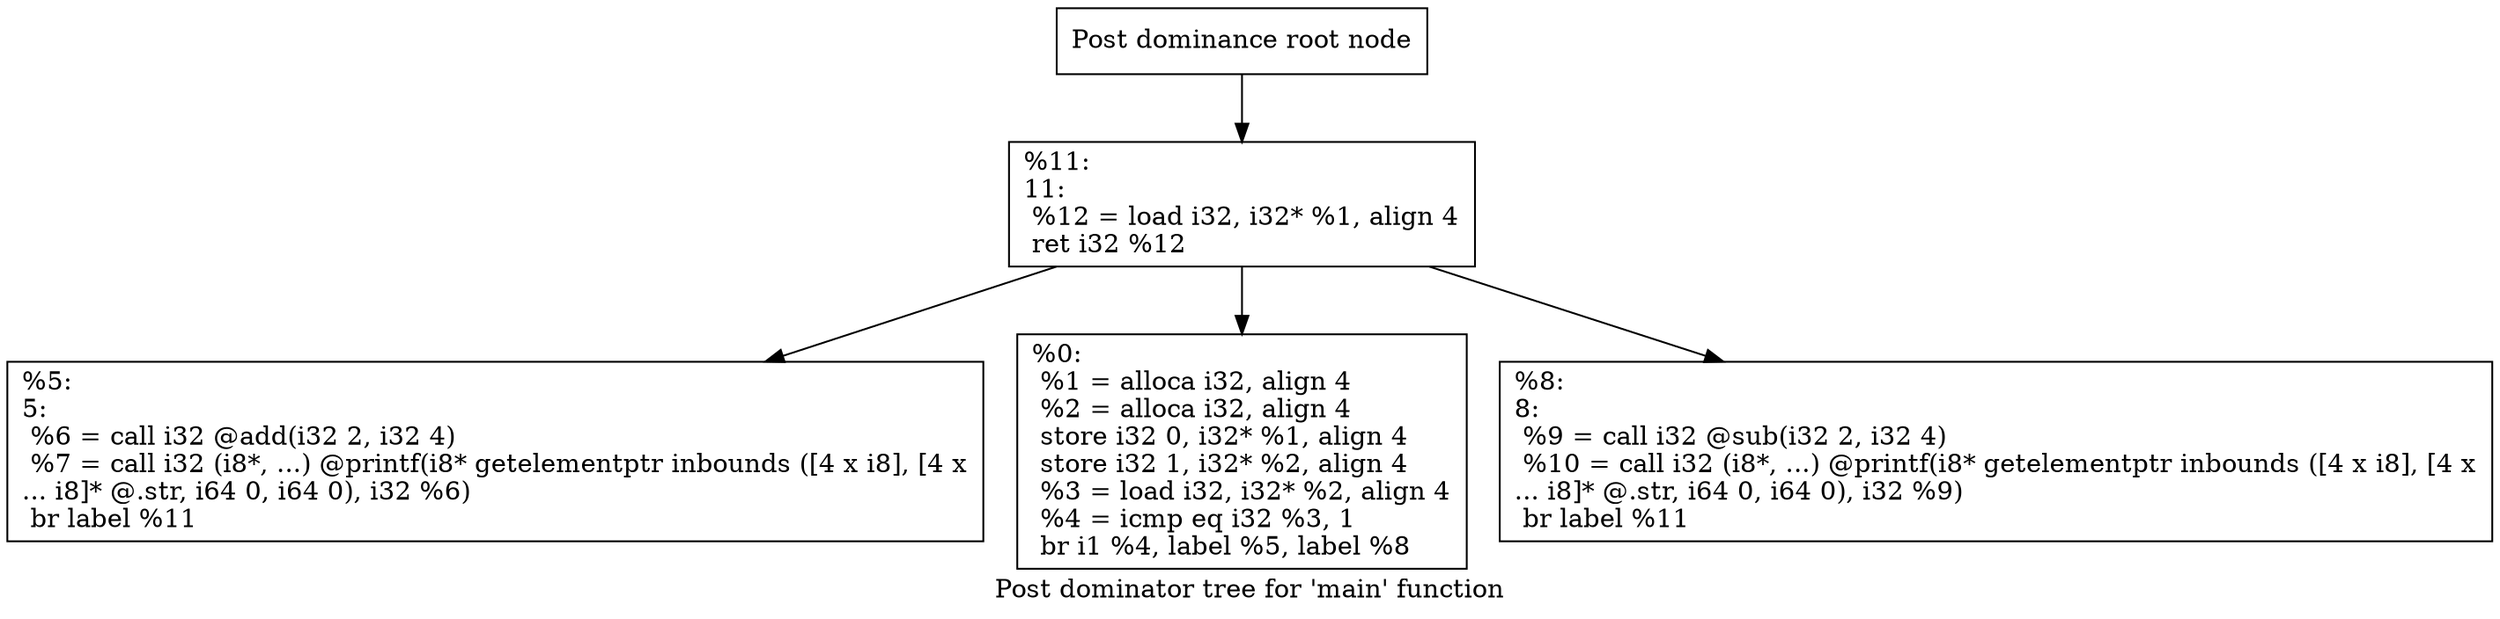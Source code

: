digraph "Post dominator tree for 'main' function" {
	label="Post dominator tree for 'main' function";

	Node0x5574dde55ac0 [shape=record,label="{Post dominance root node}"];
	Node0x5574dde55ac0 -> Node0x5574dde559f0;
	Node0x5574dde559f0 [shape=record,label="{%11:\l11:                                               \l  %12 = load i32, i32* %1, align 4\l  ret i32 %12\l}"];
	Node0x5574dde559f0 -> Node0x5574dde548b0;
	Node0x5574dde559f0 -> Node0x5574dde585b0;
	Node0x5574dde559f0 -> Node0x5574dde58610;
	Node0x5574dde548b0 [shape=record,label="{%5:\l5:                                                \l  %6 = call i32 @add(i32 2, i32 4)\l  %7 = call i32 (i8*, ...) @printf(i8* getelementptr inbounds ([4 x i8], [4 x\l... i8]* @.str, i64 0, i64 0), i32 %6)\l  br label %11\l}"];
	Node0x5574dde585b0 [shape=record,label="{%0:\l  %1 = alloca i32, align 4\l  %2 = alloca i32, align 4\l  store i32 0, i32* %1, align 4\l  store i32 1, i32* %2, align 4\l  %3 = load i32, i32* %2, align 4\l  %4 = icmp eq i32 %3, 1\l  br i1 %4, label %5, label %8\l}"];
	Node0x5574dde58610 [shape=record,label="{%8:\l8:                                                \l  %9 = call i32 @sub(i32 2, i32 4)\l  %10 = call i32 (i8*, ...) @printf(i8* getelementptr inbounds ([4 x i8], [4 x\l... i8]* @.str, i64 0, i64 0), i32 %9)\l  br label %11\l}"];
}

